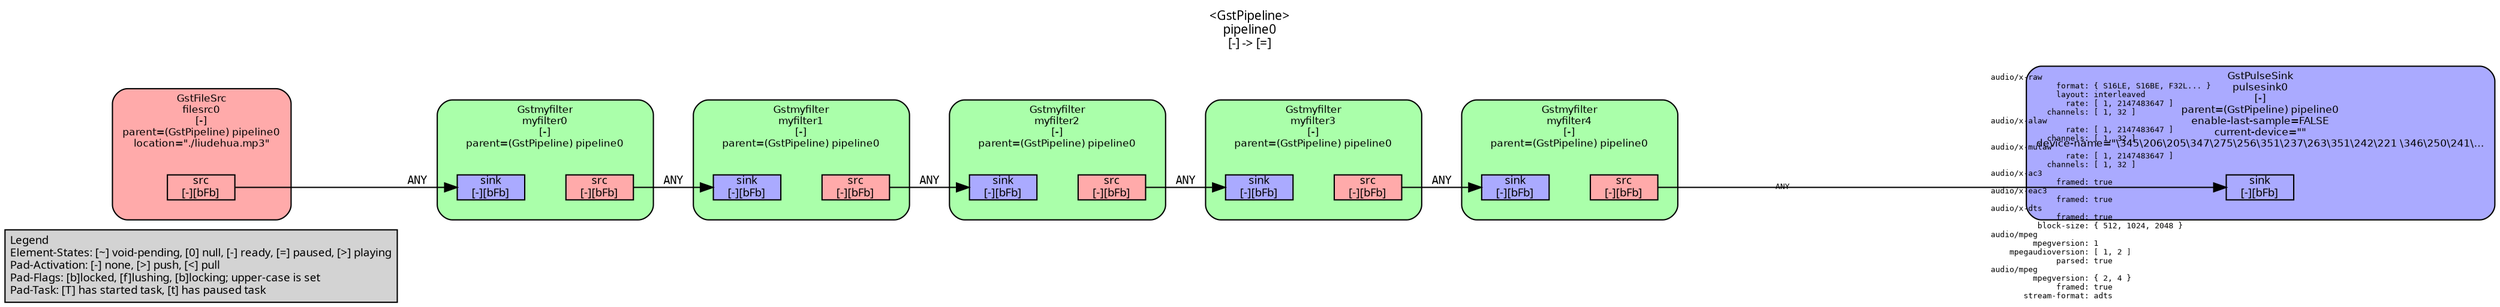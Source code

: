 digraph pipeline {
  rankdir=LR;
  fontname="sans";
  fontsize="10";
  labelloc=t;
  nodesep=.1;
  ranksep=.2;
  label="<GstPipeline>\npipeline0\n[-] -> [=]";
  node [style="filled,rounded", shape=box, fontsize="9", fontname="sans", margin="0.0,0.0"];
  edge [labelfontsize="6", fontsize="9", fontname="monospace"];
  
  legend [
    pos="0,0!",
    margin="0.05,0.05",
    style="filled",
    label="Legend\lElement-States: [~] void-pending, [0] null, [-] ready, [=] paused, [>] playing\lPad-Activation: [-] none, [>] push, [<] pull\lPad-Flags: [b]locked, [f]lushing, [b]locking; upper-case is set\lPad-Task: [T] has started task, [t] has paused task\l",
  ];
  subgraph cluster_pulsesink0_0xd597c0 {
    fontname="Bitstream Vera Sans";
    fontsize="8";
    style="filled,rounded";
    color=black;
    label="GstPulseSink\npulsesink0\n[-]\nparent=(GstPipeline) pipeline0\nenable-last-sample=FALSE\ncurrent-device=\"\"\ndevice-name=\"\\345\\206\\205\\347\\275\\256\\351\\237\\263\\351\\242\\221 \\346\\250\\241\\…";
    subgraph cluster_pulsesink0_0xd597c0_sink {
      label="";
      style="invis";
      pulsesink0_0xd597c0_sink_0xc438f0 [color=black, fillcolor="#aaaaff", label="sink\n[-][bFb]", height="0.2", style="filled,solid"];
    }

    fillcolor="#aaaaff";
  }

  subgraph cluster_myfilter4_0xd4a480 {
    fontname="Bitstream Vera Sans";
    fontsize="8";
    style="filled,rounded";
    color=black;
    label="Gstmyfilter\nmyfilter4\n[-]\nparent=(GstPipeline) pipeline0";
    subgraph cluster_myfilter4_0xd4a480_sink {
      label="";
      style="invis";
      myfilter4_0xd4a480_sink_0xc43470 [color=black, fillcolor="#aaaaff", label="sink\n[-][bFb]", height="0.2", style="filled,solid"];
    }

    subgraph cluster_myfilter4_0xd4a480_src {
      label="";
      style="invis";
      myfilter4_0xd4a480_src_0xc436b0 [color=black, fillcolor="#ffaaaa", label="src\n[-][bFb]", height="0.2", style="filled,solid"];
    }

    myfilter4_0xd4a480_sink_0xc43470 -> myfilter4_0xd4a480_src_0xc436b0 [style="invis"];
    fillcolor="#aaffaa";
  }

  myfilter4_0xd4a480_src_0xc436b0 -> pulsesink0_0xd597c0_sink_0xc438f0 [labeldistance="10", labelangle="0", label="                                                  ", taillabel="ANY", headlabel="audio/x-raw\l              format: { S16LE, S16BE, F32L... }\l              layout: interleaved\l                rate: [ 1, 2147483647 ]\l            channels: [ 1, 32 ]\laudio/x-alaw\l                rate: [ 1, 2147483647 ]\l            channels: [ 1, 32 ]\laudio/x-mulaw\l                rate: [ 1, 2147483647 ]\l            channels: [ 1, 32 ]\laudio/x-ac3\l              framed: true\laudio/x-eac3\l              framed: true\laudio/x-dts\l              framed: true\l          block-size: { 512, 1024, 2048 }\laudio/mpeg\l         mpegversion: 1\l    mpegaudioversion: [ 1, 2 ]\l              parsed: true\laudio/mpeg\l         mpegversion: { 2, 4 }\l              framed: true\l       stream-format: adts\l"]
  subgraph cluster_myfilter3_0xd4a360 {
    fontname="Bitstream Vera Sans";
    fontsize="8";
    style="filled,rounded";
    color=black;
    label="Gstmyfilter\nmyfilter3\n[-]\nparent=(GstPipeline) pipeline0";
    subgraph cluster_myfilter3_0xd4a360_sink {
      label="";
      style="invis";
      myfilter3_0xd4a360_sink_0xc42ff0 [color=black, fillcolor="#aaaaff", label="sink\n[-][bFb]", height="0.2", style="filled,solid"];
    }

    subgraph cluster_myfilter3_0xd4a360_src {
      label="";
      style="invis";
      myfilter3_0xd4a360_src_0xc43230 [color=black, fillcolor="#ffaaaa", label="src\n[-][bFb]", height="0.2", style="filled,solid"];
    }

    myfilter3_0xd4a360_sink_0xc42ff0 -> myfilter3_0xd4a360_src_0xc43230 [style="invis"];
    fillcolor="#aaffaa";
  }

  myfilter3_0xd4a360_src_0xc43230 -> myfilter4_0xd4a480_sink_0xc43470 [label="ANY"]
  subgraph cluster_myfilter2_0xd4a240 {
    fontname="Bitstream Vera Sans";
    fontsize="8";
    style="filled,rounded";
    color=black;
    label="Gstmyfilter\nmyfilter2\n[-]\nparent=(GstPipeline) pipeline0";
    subgraph cluster_myfilter2_0xd4a240_sink {
      label="";
      style="invis";
      myfilter2_0xd4a240_sink_0xc42b70 [color=black, fillcolor="#aaaaff", label="sink\n[-][bFb]", height="0.2", style="filled,solid"];
    }

    subgraph cluster_myfilter2_0xd4a240_src {
      label="";
      style="invis";
      myfilter2_0xd4a240_src_0xc42db0 [color=black, fillcolor="#ffaaaa", label="src\n[-][bFb]", height="0.2", style="filled,solid"];
    }

    myfilter2_0xd4a240_sink_0xc42b70 -> myfilter2_0xd4a240_src_0xc42db0 [style="invis"];
    fillcolor="#aaffaa";
  }

  myfilter2_0xd4a240_src_0xc42db0 -> myfilter3_0xd4a360_sink_0xc42ff0 [label="ANY"]
  subgraph cluster_myfilter1_0xd4a120 {
    fontname="Bitstream Vera Sans";
    fontsize="8";
    style="filled,rounded";
    color=black;
    label="Gstmyfilter\nmyfilter1\n[-]\nparent=(GstPipeline) pipeline0";
    subgraph cluster_myfilter1_0xd4a120_sink {
      label="";
      style="invis";
      myfilter1_0xd4a120_sink_0xc426f0 [color=black, fillcolor="#aaaaff", label="sink\n[-][bFb]", height="0.2", style="filled,solid"];
    }

    subgraph cluster_myfilter1_0xd4a120_src {
      label="";
      style="invis";
      myfilter1_0xd4a120_src_0xc42930 [color=black, fillcolor="#ffaaaa", label="src\n[-][bFb]", height="0.2", style="filled,solid"];
    }

    myfilter1_0xd4a120_sink_0xc426f0 -> myfilter1_0xd4a120_src_0xc42930 [style="invis"];
    fillcolor="#aaffaa";
  }

  myfilter1_0xd4a120_src_0xc42930 -> myfilter2_0xd4a240_sink_0xc42b70 [label="ANY"]
  subgraph cluster_myfilter0_0xd4a000 {
    fontname="Bitstream Vera Sans";
    fontsize="8";
    style="filled,rounded";
    color=black;
    label="Gstmyfilter\nmyfilter0\n[-]\nparent=(GstPipeline) pipeline0";
    subgraph cluster_myfilter0_0xd4a000_sink {
      label="";
      style="invis";
      myfilter0_0xd4a000_sink_0xc42270 [color=black, fillcolor="#aaaaff", label="sink\n[-][bFb]", height="0.2", style="filled,solid"];
    }

    subgraph cluster_myfilter0_0xd4a000_src {
      label="";
      style="invis";
      myfilter0_0xd4a000_src_0xc424b0 [color=black, fillcolor="#ffaaaa", label="src\n[-][bFb]", height="0.2", style="filled,solid"];
    }

    myfilter0_0xd4a000_sink_0xc42270 -> myfilter0_0xd4a000_src_0xc424b0 [style="invis"];
    fillcolor="#aaffaa";
  }

  myfilter0_0xd4a000_src_0xc424b0 -> myfilter1_0xd4a120_sink_0xc426f0 [label="ANY"]
  subgraph cluster_filesrc0_0xc40110 {
    fontname="Bitstream Vera Sans";
    fontsize="8";
    style="filled,rounded";
    color=black;
    label="GstFileSrc\nfilesrc0\n[-]\nparent=(GstPipeline) pipeline0\nlocation=\"./liudehua.mp3\"";
    subgraph cluster_filesrc0_0xc40110_src {
      label="";
      style="invis";
      filesrc0_0xc40110_src_0xc42030 [color=black, fillcolor="#ffaaaa", label="src\n[-][bFb]", height="0.2", style="filled,solid"];
    }

    fillcolor="#ffaaaa";
  }

  filesrc0_0xc40110_src_0xc42030 -> myfilter0_0xd4a000_sink_0xc42270 [label="ANY"]
}
